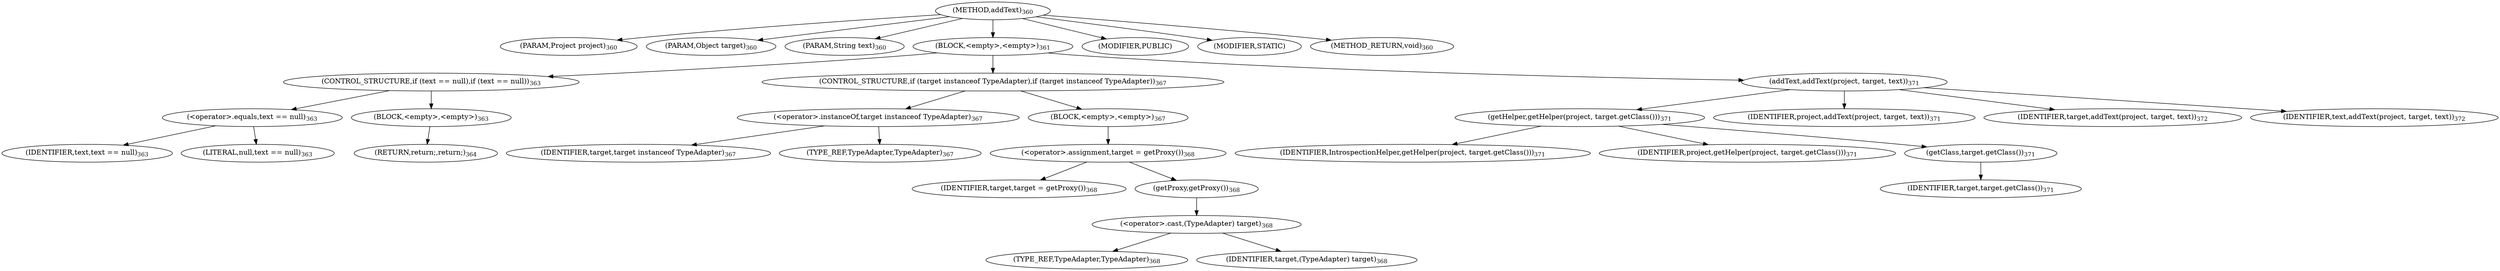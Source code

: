digraph "addText" {  
"439" [label = <(METHOD,addText)<SUB>360</SUB>> ]
"440" [label = <(PARAM,Project project)<SUB>360</SUB>> ]
"441" [label = <(PARAM,Object target)<SUB>360</SUB>> ]
"442" [label = <(PARAM,String text)<SUB>360</SUB>> ]
"443" [label = <(BLOCK,&lt;empty&gt;,&lt;empty&gt;)<SUB>361</SUB>> ]
"444" [label = <(CONTROL_STRUCTURE,if (text == null),if (text == null))<SUB>363</SUB>> ]
"445" [label = <(&lt;operator&gt;.equals,text == null)<SUB>363</SUB>> ]
"446" [label = <(IDENTIFIER,text,text == null)<SUB>363</SUB>> ]
"447" [label = <(LITERAL,null,text == null)<SUB>363</SUB>> ]
"448" [label = <(BLOCK,&lt;empty&gt;,&lt;empty&gt;)<SUB>363</SUB>> ]
"449" [label = <(RETURN,return;,return;)<SUB>364</SUB>> ]
"450" [label = <(CONTROL_STRUCTURE,if (target instanceof TypeAdapter),if (target instanceof TypeAdapter))<SUB>367</SUB>> ]
"451" [label = <(&lt;operator&gt;.instanceOf,target instanceof TypeAdapter)<SUB>367</SUB>> ]
"452" [label = <(IDENTIFIER,target,target instanceof TypeAdapter)<SUB>367</SUB>> ]
"453" [label = <(TYPE_REF,TypeAdapter,TypeAdapter)<SUB>367</SUB>> ]
"454" [label = <(BLOCK,&lt;empty&gt;,&lt;empty&gt;)<SUB>367</SUB>> ]
"455" [label = <(&lt;operator&gt;.assignment,target = getProxy())<SUB>368</SUB>> ]
"456" [label = <(IDENTIFIER,target,target = getProxy())<SUB>368</SUB>> ]
"457" [label = <(getProxy,getProxy())<SUB>368</SUB>> ]
"458" [label = <(&lt;operator&gt;.cast,(TypeAdapter) target)<SUB>368</SUB>> ]
"459" [label = <(TYPE_REF,TypeAdapter,TypeAdapter)<SUB>368</SUB>> ]
"460" [label = <(IDENTIFIER,target,(TypeAdapter) target)<SUB>368</SUB>> ]
"461" [label = <(addText,addText(project, target, text))<SUB>371</SUB>> ]
"462" [label = <(getHelper,getHelper(project, target.getClass()))<SUB>371</SUB>> ]
"463" [label = <(IDENTIFIER,IntrospectionHelper,getHelper(project, target.getClass()))<SUB>371</SUB>> ]
"464" [label = <(IDENTIFIER,project,getHelper(project, target.getClass()))<SUB>371</SUB>> ]
"465" [label = <(getClass,target.getClass())<SUB>371</SUB>> ]
"466" [label = <(IDENTIFIER,target,target.getClass())<SUB>371</SUB>> ]
"467" [label = <(IDENTIFIER,project,addText(project, target, text))<SUB>371</SUB>> ]
"468" [label = <(IDENTIFIER,target,addText(project, target, text))<SUB>372</SUB>> ]
"469" [label = <(IDENTIFIER,text,addText(project, target, text))<SUB>372</SUB>> ]
"470" [label = <(MODIFIER,PUBLIC)> ]
"471" [label = <(MODIFIER,STATIC)> ]
"472" [label = <(METHOD_RETURN,void)<SUB>360</SUB>> ]
  "439" -> "440" 
  "439" -> "441" 
  "439" -> "442" 
  "439" -> "443" 
  "439" -> "470" 
  "439" -> "471" 
  "439" -> "472" 
  "443" -> "444" 
  "443" -> "450" 
  "443" -> "461" 
  "444" -> "445" 
  "444" -> "448" 
  "445" -> "446" 
  "445" -> "447" 
  "448" -> "449" 
  "450" -> "451" 
  "450" -> "454" 
  "451" -> "452" 
  "451" -> "453" 
  "454" -> "455" 
  "455" -> "456" 
  "455" -> "457" 
  "457" -> "458" 
  "458" -> "459" 
  "458" -> "460" 
  "461" -> "462" 
  "461" -> "467" 
  "461" -> "468" 
  "461" -> "469" 
  "462" -> "463" 
  "462" -> "464" 
  "462" -> "465" 
  "465" -> "466" 
}
